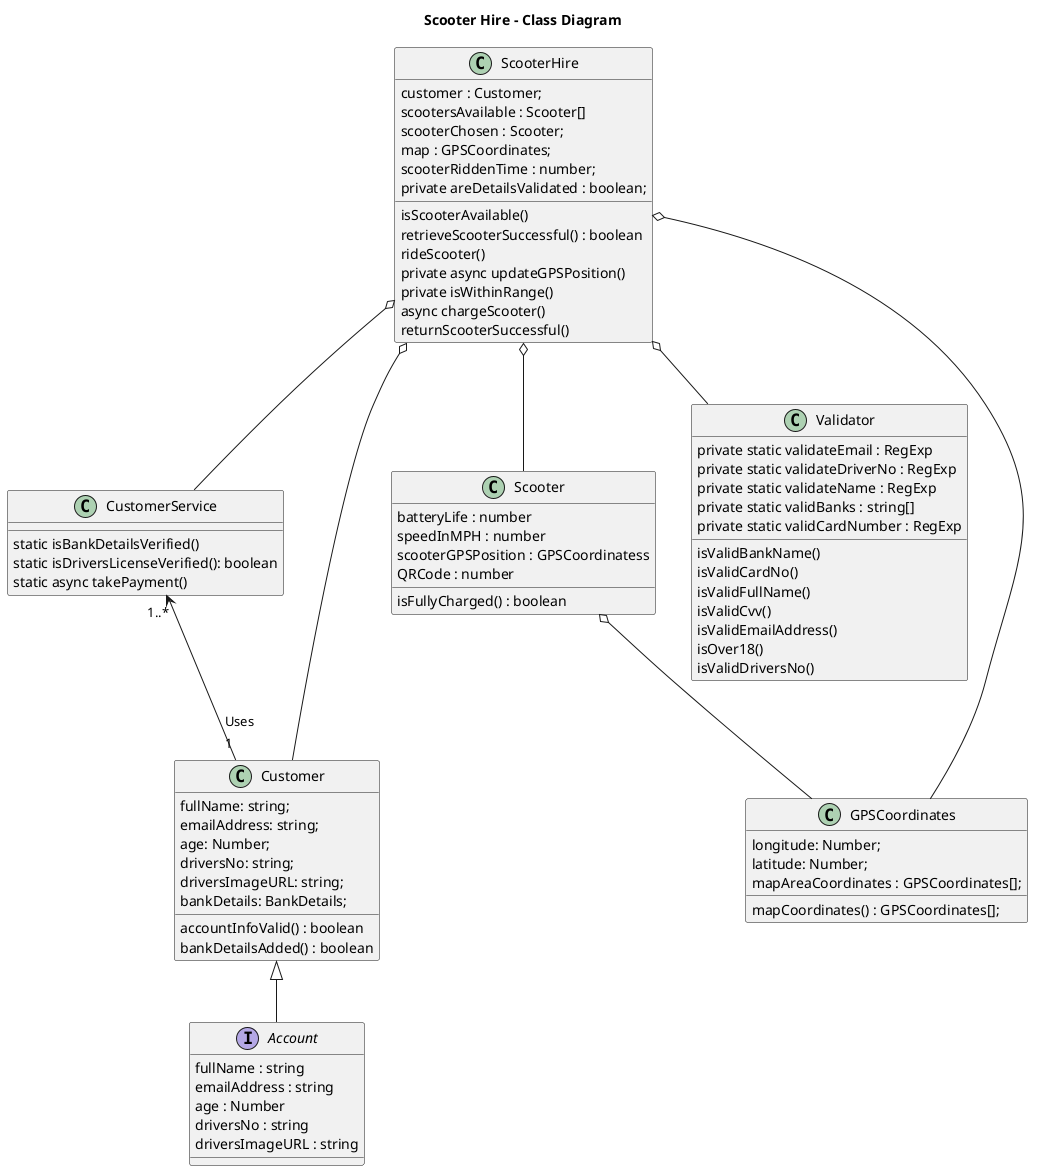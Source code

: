 @startuml classDiagram

title Scooter Hire - Class Diagram


Customer <|-- Account

interface Account {
  fullName : string
  emailAddress : string
  age : Number
  driversNo : string
  driversImageURL : string
}


class Scooter {
  batteryLife : number
  speedInMPH : number
  scooterGPSPosition : GPSCoordinatess
  QRCode : number
  isFullyCharged() : boolean

}

class CustomerService {
  static isBankDetailsVerified()
  static isDriversLicenseVerified(): boolean
  static async takePayment()
}

class Validator {
 private static validateEmail : RegExp
  private static validateDriverNo : RegExp
  private static validateName : RegExp
  private static validBanks : string[]
  private static validCardNumber : RegExp
  
  isValidBankName()
  isValidCardNo()
  isValidFullName()
  isValidCvv()
  isValidEmailAddress()
  isOver18()
  isValidDriversNo()
}

class Customer {
  fullName: string;
  emailAddress: string;
  age: Number;
  driversNo: string;
  driversImageURL: string;
  bankDetails: BankDetails;
  accountInfoValid() : boolean
  bankDetailsAdded() : boolean
}

class ScooterHire {
    customer : Customer;
    scootersAvailable : Scooter[]
    scooterChosen : Scooter;
    map : GPSCoordinates;
    scooterRiddenTime : number;
    private areDetailsValidated : boolean;
    
    isScooterAvailable()
    retrieveScooterSuccessful() : boolean
    rideScooter() 
    private async updateGPSPosition() 
    private isWithinRange() 
    async chargeScooter()
    returnScooterSuccessful() 
}



class GPSCoordinates {
  longitude: Number;
  latitude: Number;
  mapAreaCoordinates : GPSCoordinates[];
  
  mapCoordinates() : GPSCoordinates[];
}

ScooterHire o-- Validator
ScooterHire o-- Scooter
ScooterHire o-- GPSCoordinates
Scooter o-- GPSCoordinates
ScooterHire o-- Customer
ScooterHire o-- CustomerService

Customer "1" -up-> "1..*" CustomerService : Uses

@enduml